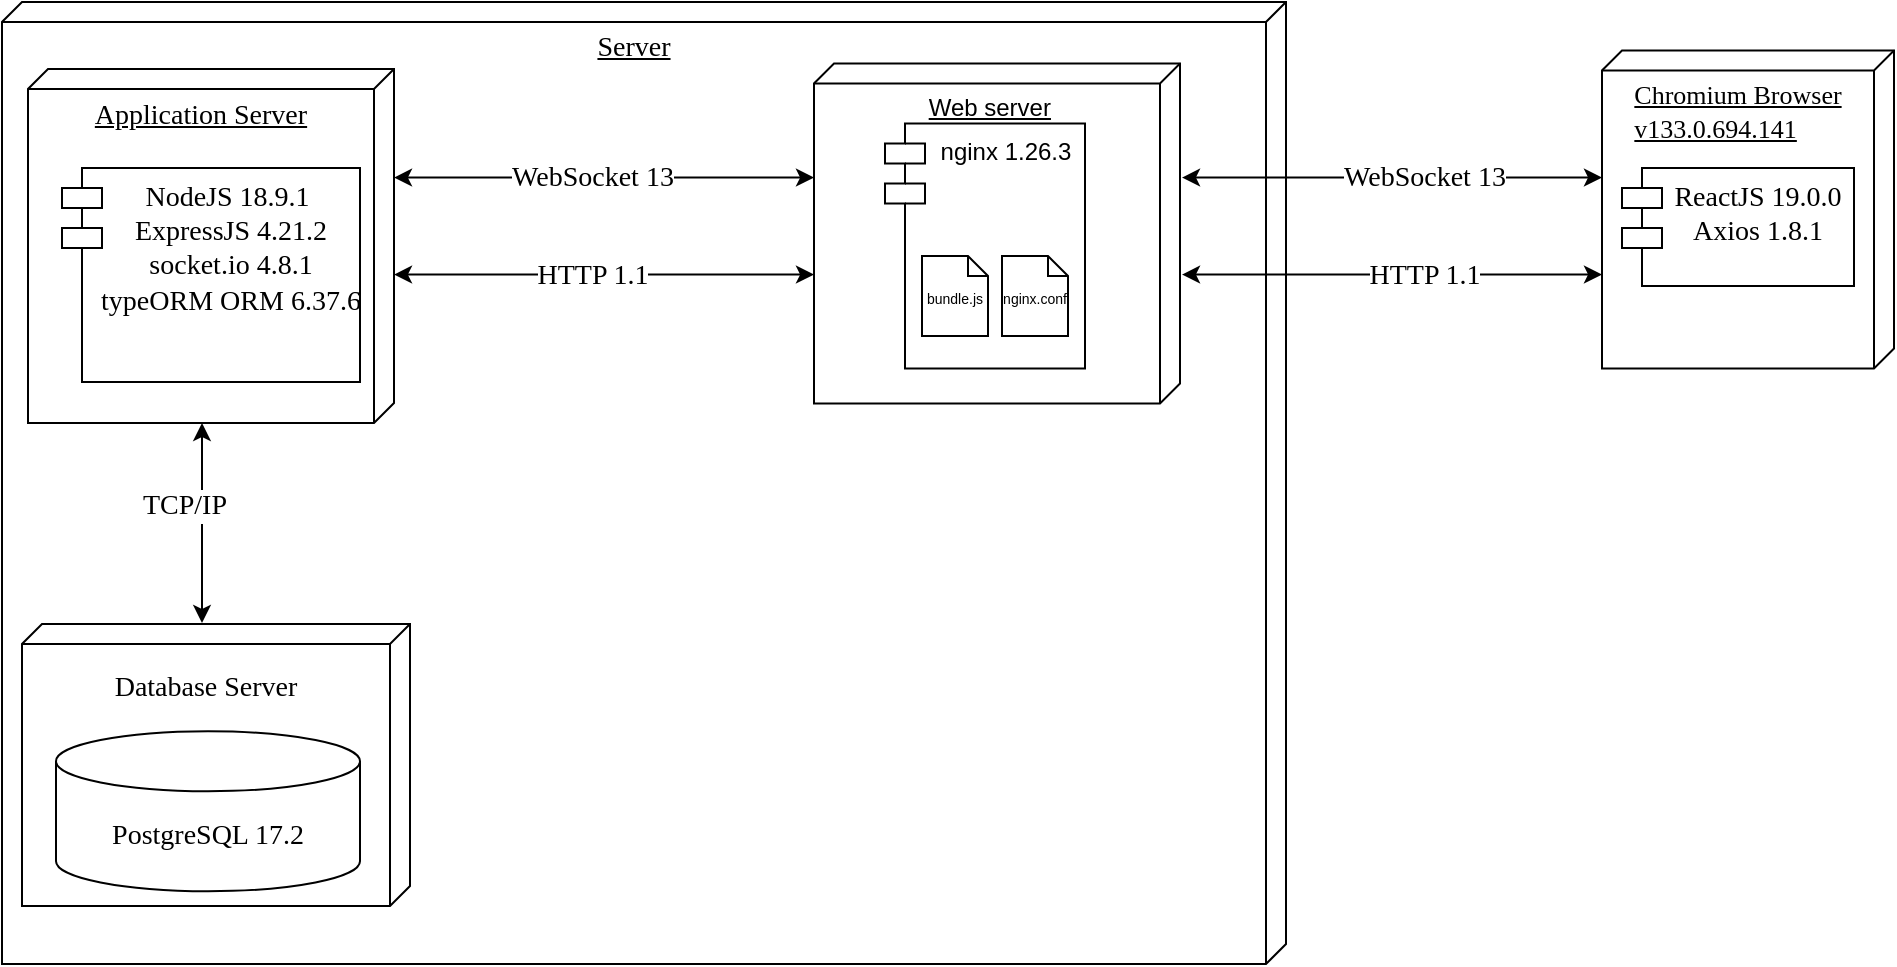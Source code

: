 <mxfile version="27.0.1">
  <diagram name="Страница — 1" id="D8cMs2m45Besud4g5t6a">
    <mxGraphModel dx="986" dy="610" grid="1" gridSize="10" guides="1" tooltips="1" connect="1" arrows="1" fold="1" page="1" pageScale="1" pageWidth="827" pageHeight="1169" math="0" shadow="0">
      <root>
        <mxCell id="0" />
        <mxCell id="1" parent="0" />
        <mxCell id="N2MT0N8GJBg1cZ225BkV-1" value="&lt;div style=&quot;&quot;&gt;Server&lt;/div&gt;" style="verticalAlign=top;align=center;spacingTop=8;spacingLeft=2;spacingRight=12;shape=cube;size=10;direction=south;fontStyle=4;html=1;whiteSpace=wrap;fontFamily=Times New Roman;fontSize=14;" vertex="1" parent="1">
          <mxGeometry x="60" y="50" width="642" height="481" as="geometry" />
        </mxCell>
        <mxCell id="N2MT0N8GJBg1cZ225BkV-2" value="&lt;div style=&quot;&quot;&gt;&lt;div style=&quot;text-align: start;&quot;&gt;&lt;font face=&quot;Times New Roman&quot; style=&quot;color: rgb(0, 0, 0); font-size: 13px;&quot;&gt;Chromium Browser&lt;br&gt;v133.0.694.141&lt;/font&gt;&lt;br&gt;&lt;/div&gt;&lt;div&gt;&lt;/div&gt;&lt;/div&gt;" style="verticalAlign=top;align=center;spacingTop=8;spacingLeft=2;spacingRight=12;shape=cube;size=10;direction=south;fontStyle=4;html=1;whiteSpace=wrap;fontFamily=Times New Roman;fontSize=14;" vertex="1" parent="1">
          <mxGeometry x="860" y="74.25" width="146" height="159" as="geometry" />
        </mxCell>
        <mxCell id="N2MT0N8GJBg1cZ225BkV-3" value="&lt;div style=&quot;&quot;&gt;Application Server&lt;/div&gt;" style="verticalAlign=top;align=center;spacingTop=8;spacingLeft=2;spacingRight=12;shape=cube;size=10;direction=south;fontStyle=4;html=1;whiteSpace=wrap;fontFamily=Times New Roman;fontSize=14;" vertex="1" parent="1">
          <mxGeometry x="73" y="83.5" width="183" height="177" as="geometry" />
        </mxCell>
        <mxCell id="N2MT0N8GJBg1cZ225BkV-4" value="&lt;font face=&quot;Times New Roman&quot;&gt;NodeJS 18.9.1&amp;nbsp;&lt;/font&gt;&lt;div style=&quot;&quot;&gt;&lt;font face=&quot;Times New Roman&quot;&gt;ExpressJS&amp;nbsp;&lt;span style=&quot;white-space: pre;&quot;&gt;&lt;font style=&quot;color: rgb(0, 0, 0);&quot;&gt;4.21.2&lt;/font&gt;&lt;/span&gt;&lt;/font&gt;&lt;div style=&quot;&quot;&gt;&lt;font face=&quot;Times New Roman&quot;&gt;socket.io 4.8.1&lt;/font&gt;&lt;/div&gt;&lt;div style=&quot;&quot;&gt;&lt;div style=&quot;line-height: 19px; white-space: pre;&quot;&gt;&lt;span&gt;&lt;font face=&quot;Times New Roman&quot; style=&quot;color: rgb(0, 0, 0);&quot;&gt;typeORM ORM &lt;/font&gt;&lt;/span&gt;&lt;span style=&quot;color: light-dark(rgb(0, 0, 0), rgb(237, 237, 237)); background-color: transparent;&quot;&gt;6.37.6&lt;/span&gt;&lt;/div&gt;&lt;div style=&quot;line-height: 19px; white-space: pre;&quot;&gt;&lt;div style=&quot;line-height: 19px;&quot;&gt;&lt;br&gt;&lt;/div&gt;&lt;/div&gt;&lt;/div&gt;&lt;/div&gt;" style="shape=module;align=left;spacingLeft=20;align=center;verticalAlign=top;whiteSpace=wrap;html=1;fontFamily=Times New Roman;fontSize=14;" vertex="1" parent="1">
          <mxGeometry x="90" y="133" width="149" height="107" as="geometry" />
        </mxCell>
        <mxCell id="N2MT0N8GJBg1cZ225BkV-5" value="ReactJS 19.0.0&lt;div&gt;Axios 1.8.1&lt;/div&gt;" style="shape=module;align=left;spacingLeft=20;align=center;verticalAlign=top;whiteSpace=wrap;html=1;fontFamily=Times New Roman;fontSize=14;" vertex="1" parent="1">
          <mxGeometry x="870" y="133" width="116" height="59" as="geometry" />
        </mxCell>
        <UserObject label="" link="Node.js v18.17.1" id="N2MT0N8GJBg1cZ225BkV-6">
          <mxCell style="verticalAlign=top;align=left;spacingTop=8;spacingLeft=2;spacingRight=12;shape=cube;size=10;direction=south;fontStyle=4;html=1;whiteSpace=wrap;" vertex="1" parent="1">
            <mxGeometry x="70" y="361" width="194" height="141" as="geometry" />
          </mxCell>
        </UserObject>
        <mxCell id="N2MT0N8GJBg1cZ225BkV-7" value="&lt;div&gt;&lt;font style=&quot;font-size: 14px;&quot; face=&quot;Times New Roman&quot;&gt;&lt;br&gt;&lt;/font&gt;&lt;/div&gt;&lt;div&gt;&lt;div&gt;&lt;font face=&quot;Times New Roman&quot; style=&quot;font-size: 14px;&quot;&gt;Database Server&lt;/font&gt;&lt;/div&gt;&lt;/div&gt;" style="text;html=1;align=center;verticalAlign=middle;whiteSpace=wrap;rounded=0;" vertex="1" parent="1">
          <mxGeometry x="60" y="367" width="204" height="34.5" as="geometry" />
        </mxCell>
        <mxCell id="N2MT0N8GJBg1cZ225BkV-8" value="&lt;font style=&quot;font-size: 14px;&quot; face=&quot;Times New Roman&quot;&gt;PostgreSQL 17.2&lt;/font&gt;" style="shape=cylinder3;whiteSpace=wrap;html=1;boundedLbl=1;backgroundOutline=1;size=15;" vertex="1" parent="1">
          <mxGeometry x="87" y="414.63" width="152" height="80" as="geometry" />
        </mxCell>
        <mxCell id="N2MT0N8GJBg1cZ225BkV-9" value="" style="endArrow=classic;startArrow=classic;html=1;rounded=0;" edge="1" parent="1">
          <mxGeometry width="50" height="50" relative="1" as="geometry">
            <mxPoint x="160" y="260.5" as="sourcePoint" />
            <mxPoint x="160" y="360.5" as="targetPoint" />
          </mxGeometry>
        </mxCell>
        <mxCell id="N2MT0N8GJBg1cZ225BkV-10" value="" style="endArrow=classic;startArrow=classic;html=1;rounded=0;exitX=0.522;exitY=0.023;exitDx=0;exitDy=0;exitPerimeter=0;entryX=0.46;entryY=0.995;entryDx=0;entryDy=0;entryPerimeter=0;labelBackgroundColor=default;" edge="1" parent="1">
          <mxGeometry width="50" height="50" relative="1" as="geometry">
            <mxPoint x="256" y="137.8" as="sourcePoint" />
            <mxPoint x="466" y="137.8" as="targetPoint" />
          </mxGeometry>
        </mxCell>
        <mxCell id="N2MT0N8GJBg1cZ225BkV-11" value="&lt;font style=&quot;font-size: 14px;&quot; face=&quot;Times New Roman&quot;&gt;WebSocket 13&lt;/font&gt;" style="text;html=1;align=center;verticalAlign=middle;whiteSpace=wrap;rounded=0;labelBackgroundColor=default;labelBorderColor=none;" vertex="1" parent="1">
          <mxGeometry x="304" y="123" width="103" height="30" as="geometry" />
        </mxCell>
        <mxCell id="N2MT0N8GJBg1cZ225BkV-12" value="" style="endArrow=classic;startArrow=classic;html=1;rounded=0;exitX=0.522;exitY=0.023;exitDx=0;exitDy=0;exitPerimeter=0;entryX=0.46;entryY=0.995;entryDx=0;entryDy=0;entryPerimeter=0;labelBackgroundColor=default;" edge="1" parent="1">
          <mxGeometry width="50" height="50" relative="1" as="geometry">
            <mxPoint x="256" y="186.3" as="sourcePoint" />
            <mxPoint x="466" y="186.3" as="targetPoint" />
          </mxGeometry>
        </mxCell>
        <mxCell id="N2MT0N8GJBg1cZ225BkV-13" value="&lt;font style=&quot;font-size: 14px;&quot; face=&quot;Times New Roman&quot;&gt;HTTP 1.1&lt;/font&gt;" style="text;html=1;align=center;verticalAlign=middle;whiteSpace=wrap;rounded=0;labelBackgroundColor=default;labelBorderColor=none;" vertex="1" parent="1">
          <mxGeometry x="304" y="171.5" width="103" height="30" as="geometry" />
        </mxCell>
        <mxCell id="N2MT0N8GJBg1cZ225BkV-14" value="&lt;font style=&quot;font-size: 14px;&quot; face=&quot;Times New Roman&quot;&gt;TCP/IP&lt;/font&gt;" style="text;html=1;align=center;verticalAlign=middle;whiteSpace=wrap;rounded=0;labelBackgroundColor=default;labelBorderColor=none;" vertex="1" parent="1">
          <mxGeometry x="100" y="287" width="103" height="30" as="geometry" />
        </mxCell>
        <mxCell id="N2MT0N8GJBg1cZ225BkV-15" value="&lt;span style=&quot;white-space: pre;&quot;&gt;&#x9;&lt;/span&gt;&lt;span style=&quot;white-space: pre;&quot;&gt;&#x9;&lt;/span&gt;Web server" style="verticalAlign=top;align=left;spacingTop=8;spacingLeft=2;spacingRight=12;shape=cube;size=10;direction=south;fontStyle=4;html=1;whiteSpace=wrap;" vertex="1" parent="1">
          <mxGeometry x="466" y="80.75" width="183" height="170" as="geometry" />
        </mxCell>
        <mxCell id="N2MT0N8GJBg1cZ225BkV-16" value="nginx 1.26.3" style="shape=module;align=left;spacingLeft=20;align=center;verticalAlign=top;whiteSpace=wrap;html=1;" vertex="1" parent="1">
          <mxGeometry x="501.5" y="110.75" width="100" height="122.5" as="geometry" />
        </mxCell>
        <mxCell id="N2MT0N8GJBg1cZ225BkV-17" value="&lt;font style=&quot;font-size: 7px;&quot;&gt;bundle.js&lt;/font&gt;" style="shape=note;size=10;whiteSpace=wrap;html=1;" vertex="1" parent="1">
          <mxGeometry x="520" y="177" width="33" height="40" as="geometry" />
        </mxCell>
        <mxCell id="N2MT0N8GJBg1cZ225BkV-18" value="&lt;span style=&quot;font-size: 7px;&quot;&gt;nginx.conf&lt;/span&gt;" style="shape=note;size=10;whiteSpace=wrap;html=1;" vertex="1" parent="1">
          <mxGeometry x="560" y="177" width="33" height="40" as="geometry" />
        </mxCell>
        <mxCell id="N2MT0N8GJBg1cZ225BkV-19" value="" style="endArrow=classic;startArrow=classic;html=1;rounded=0;exitX=0.522;exitY=0.023;exitDx=0;exitDy=0;exitPerimeter=0;entryX=0.46;entryY=0.995;entryDx=0;entryDy=0;entryPerimeter=0;labelBackgroundColor=default;" edge="1" parent="1">
          <mxGeometry width="50" height="50" relative="1" as="geometry">
            <mxPoint x="650" y="137.76" as="sourcePoint" />
            <mxPoint x="860" y="137.76" as="targetPoint" />
          </mxGeometry>
        </mxCell>
        <mxCell id="N2MT0N8GJBg1cZ225BkV-20" value="&lt;font style=&quot;font-size: 14px;&quot; face=&quot;Times New Roman&quot;&gt;WebSocket 13&lt;/font&gt;" style="text;html=1;align=center;verticalAlign=middle;whiteSpace=wrap;rounded=0;labelBackgroundColor=default;labelBorderColor=none;" vertex="1" parent="1">
          <mxGeometry x="720" y="123" width="103" height="30" as="geometry" />
        </mxCell>
        <mxCell id="N2MT0N8GJBg1cZ225BkV-21" value="" style="endArrow=classic;startArrow=classic;html=1;rounded=0;exitX=0.522;exitY=0.023;exitDx=0;exitDy=0;exitPerimeter=0;entryX=0.46;entryY=0.995;entryDx=0;entryDy=0;entryPerimeter=0;labelBackgroundColor=default;" edge="1" parent="1">
          <mxGeometry width="50" height="50" relative="1" as="geometry">
            <mxPoint x="650" y="186.26" as="sourcePoint" />
            <mxPoint x="860" y="186.26" as="targetPoint" />
          </mxGeometry>
        </mxCell>
        <mxCell id="N2MT0N8GJBg1cZ225BkV-22" value="&lt;font style=&quot;font-size: 14px;&quot; face=&quot;Times New Roman&quot;&gt;HTTP 1.1&lt;/font&gt;" style="text;html=1;align=center;verticalAlign=middle;whiteSpace=wrap;rounded=0;labelBackgroundColor=default;labelBorderColor=none;" vertex="1" parent="1">
          <mxGeometry x="720" y="171.5" width="103" height="30" as="geometry" />
        </mxCell>
      </root>
    </mxGraphModel>
  </diagram>
</mxfile>
